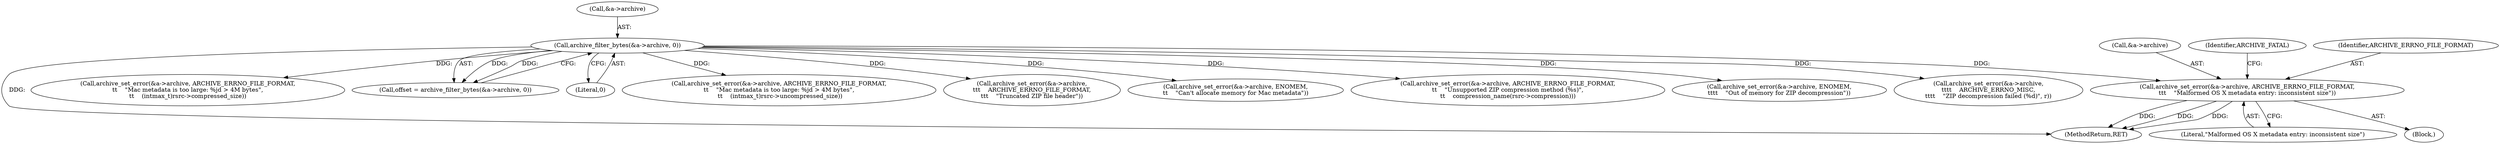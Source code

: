 digraph "0_libarchive_d0331e8e5b05b475f20b1f3101fe1ad772d7e7e7@pointer" {
"1000156" [label="(Call,archive_set_error(&a->archive, ARCHIVE_ERRNO_FILE_FORMAT,\n\t\t\t    \"Malformed OS X metadata entry: inconsistent size\"))"];
"1000127" [label="(Call,archive_filter_bytes(&a->archive, 0))"];
"1000157" [label="(Call,&a->archive)"];
"1000162" [label="(Literal,\"Malformed OS X metadata entry: inconsistent size\")"];
"1000156" [label="(Call,archive_set_error(&a->archive, ARCHIVE_ERRNO_FILE_FORMAT,\n\t\t\t    \"Malformed OS X metadata entry: inconsistent size\"))"];
"1000471" [label="(Call,archive_set_error(&a->archive, ENOMEM,\n\t\t\t\t    \"Out of memory for ZIP decompression\"))"];
"1000483" [label="(Call,archive_set_error(&a->archive,\n\t\t\t\t    ARCHIVE_ERRNO_MISC,\n\t\t\t\t    \"ZIP decompression failed (%d)\", r))"];
"1000128" [label="(Call,&a->archive)"];
"1000552" [label="(MethodReturn,RET)"];
"1000217" [label="(Call,archive_set_error(&a->archive, ARCHIVE_ERRNO_FILE_FORMAT,\n\t\t    \"Mac metadata is too large: %jd > 4M bytes\",\n\t\t    (intmax_t)rsrc->compressed_size))"];
"1000127" [label="(Call,archive_filter_bytes(&a->archive, 0))"];
"1000125" [label="(Call,offset = archive_filter_bytes(&a->archive, 0))"];
"1000132" [label="(Literal,0)"];
"1000192" [label="(Call,archive_set_error(&a->archive, ARCHIVE_ERRNO_FILE_FORMAT,\n\t\t    \"Mac metadata is too large: %jd > 4M bytes\",\n \t\t    (intmax_t)rsrc->uncompressed_size))"];
"1000155" [label="(Block,)"];
"1000164" [label="(Identifier,ARCHIVE_FATAL)"];
"1000329" [label="(Call,archive_set_error(&a->archive,\n\t\t\t    ARCHIVE_ERRNO_FILE_FORMAT,\n\t\t\t    \"Truncated ZIP file header\"))"];
"1000244" [label="(Call,archive_set_error(&a->archive, ENOMEM,\n\t\t    \"Can't allocate memory for Mac metadata\"))"];
"1000168" [label="(Call,archive_set_error(&a->archive, ARCHIVE_ERRNO_FILE_FORMAT,\n\t\t    \"Unsupported ZIP compression method (%s)\",\n\t\t    compression_name(rsrc->compression)))"];
"1000161" [label="(Identifier,ARCHIVE_ERRNO_FILE_FORMAT)"];
"1000156" -> "1000155"  [label="AST: "];
"1000156" -> "1000162"  [label="CFG: "];
"1000157" -> "1000156"  [label="AST: "];
"1000161" -> "1000156"  [label="AST: "];
"1000162" -> "1000156"  [label="AST: "];
"1000164" -> "1000156"  [label="CFG: "];
"1000156" -> "1000552"  [label="DDG: "];
"1000156" -> "1000552"  [label="DDG: "];
"1000156" -> "1000552"  [label="DDG: "];
"1000127" -> "1000156"  [label="DDG: "];
"1000127" -> "1000125"  [label="AST: "];
"1000127" -> "1000132"  [label="CFG: "];
"1000128" -> "1000127"  [label="AST: "];
"1000132" -> "1000127"  [label="AST: "];
"1000125" -> "1000127"  [label="CFG: "];
"1000127" -> "1000552"  [label="DDG: "];
"1000127" -> "1000125"  [label="DDG: "];
"1000127" -> "1000125"  [label="DDG: "];
"1000127" -> "1000168"  [label="DDG: "];
"1000127" -> "1000192"  [label="DDG: "];
"1000127" -> "1000217"  [label="DDG: "];
"1000127" -> "1000244"  [label="DDG: "];
"1000127" -> "1000329"  [label="DDG: "];
"1000127" -> "1000471"  [label="DDG: "];
"1000127" -> "1000483"  [label="DDG: "];
}
